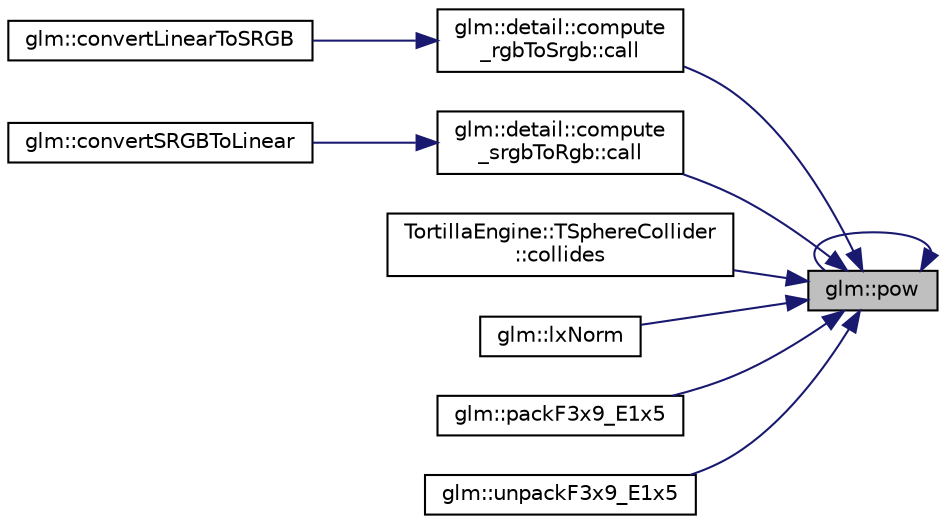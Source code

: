 digraph "glm::pow"
{
 // LATEX_PDF_SIZE
  edge [fontname="Helvetica",fontsize="10",labelfontname="Helvetica",labelfontsize="10"];
  node [fontname="Helvetica",fontsize="10",shape=record];
  rankdir="RL";
  Node1 [label="glm::pow",height=0.2,width=0.4,color="black", fillcolor="grey75", style="filled", fontcolor="black",tooltip=" "];
  Node1 -> Node2 [dir="back",color="midnightblue",fontsize="10",style="solid",fontname="Helvetica"];
  Node2 [label="glm::detail::compute\l_rgbToSrgb::call",height=0.2,width=0.4,color="black", fillcolor="white", style="filled",URL="$structglm_1_1detail_1_1compute__rgb_to_srgb.html#a641d15ac773c5b20ad9917ec0ea2974c",tooltip=" "];
  Node2 -> Node3 [dir="back",color="midnightblue",fontsize="10",style="solid",fontname="Helvetica"];
  Node3 [label="glm::convertLinearToSRGB",height=0.2,width=0.4,color="black", fillcolor="white", style="filled",URL="$group__gtc__color__space.html#gad813dcd99644cafc775e83d6504ccb93",tooltip=" "];
  Node1 -> Node4 [dir="back",color="midnightblue",fontsize="10",style="solid",fontname="Helvetica"];
  Node4 [label="glm::detail::compute\l_srgbToRgb::call",height=0.2,width=0.4,color="black", fillcolor="white", style="filled",URL="$structglm_1_1detail_1_1compute__srgb_to_rgb.html#a73d176e6c80940ded57f4e76dc362f72",tooltip=" "];
  Node4 -> Node5 [dir="back",color="midnightblue",fontsize="10",style="solid",fontname="Helvetica"];
  Node5 [label="glm::convertSRGBToLinear",height=0.2,width=0.4,color="black", fillcolor="white", style="filled",URL="$group__gtc__color__space.html#ga28e98e64347cf385cadc1ceb4def55c9",tooltip=" "];
  Node1 -> Node6 [dir="back",color="midnightblue",fontsize="10",style="solid",fontname="Helvetica"];
  Node6 [label="TortillaEngine::TSphereCollider\l::collides",height=0.2,width=0.4,color="black", fillcolor="white", style="filled",URL="$class_tortilla_engine_1_1_t_sphere_collider.html#aaaec519c442293b4524fa2eda0e5793e",tooltip="Checks if there is a collision between this and other collider."];
  Node1 -> Node7 [dir="back",color="midnightblue",fontsize="10",style="solid",fontname="Helvetica"];
  Node7 [label="glm::lxNorm",height=0.2,width=0.4,color="black", fillcolor="white", style="filled",URL="$group__gtx__norm.html#ga932bb0854e5c5a6ab5a14b023c451ca7",tooltip=" "];
  Node1 -> Node8 [dir="back",color="midnightblue",fontsize="10",style="solid",fontname="Helvetica"];
  Node8 [label="glm::packF3x9_E1x5",height=0.2,width=0.4,color="black", fillcolor="white", style="filled",URL="$group__gtc__packing.html#ga0984f9598edc648d59a9643d9a61b121",tooltip=" "];
  Node1 -> Node1 [dir="back",color="midnightblue",fontsize="10",style="solid",fontname="Helvetica"];
  Node1 -> Node9 [dir="back",color="midnightblue",fontsize="10",style="solid",fontname="Helvetica"];
  Node9 [label="glm::unpackF3x9_E1x5",height=0.2,width=0.4,color="black", fillcolor="white", style="filled",URL="$group__gtc__packing.html#ga15d8845a31e1e55d493803d0c8cb5910",tooltip=" "];
}
